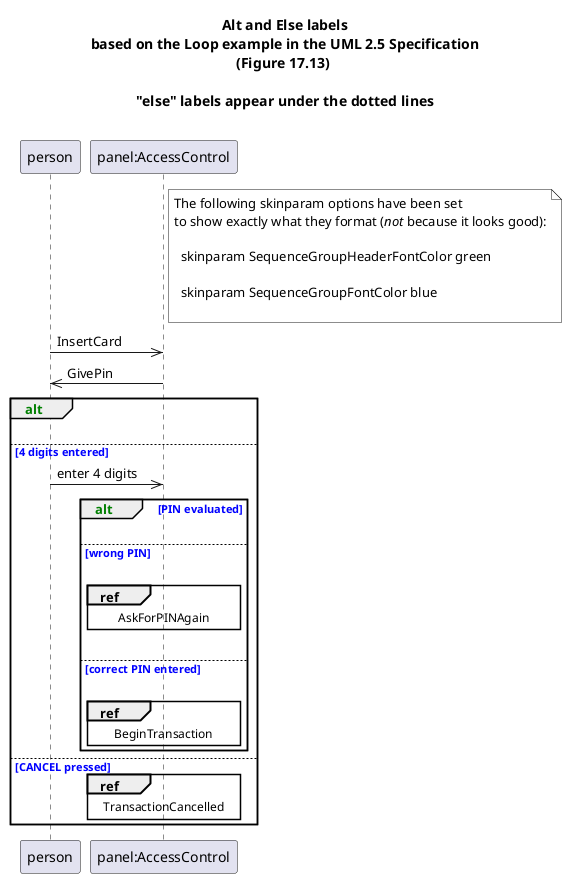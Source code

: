 @startuml

'!include ../../plantuml-styles/plantuml-ae.iuml

' page 588 of the UML Spec


skinparam SequenceGroupHeaderFontColor green
skinparam SequenceGroupFontColor blue

'skinparam SequenceReferenceFontColor red


title
  Alt and Else labels
  based on the Loop example in the UML 2.5 Specification
 (Figure 17.13)

  "else" labels appear under the dotted lines

end title

participant person
participant "panel:AccessControl" as panel

skinparam NoteFontstyle normal
skinparam NoteBackgroundColor white
skinparam NoteTextAlignment left

note right of panel
  The following skinparam options have been set
  to show exactly what they format (<i>not</i> because it looks good):

    skinparam SequenceGroupHeaderFontColor green

    skinparam SequenceGroupFontColor blue

end note


person ->>panel:InsertCard
panel ->>person:GivePin

alt
|||
else 4 digits entered
'group loop (4)
person->>panel: enter 4 digits
'end

alt PIN evaluated
|||
else wrong PIN
|||
 ref over panel: AskForPINAgain
 |||
else correct PIN entered
|||
   ref over panel: BeginTransaction
end


else CANCEL pressed

   ref over panel: TransactionCancelled

end



@enduml